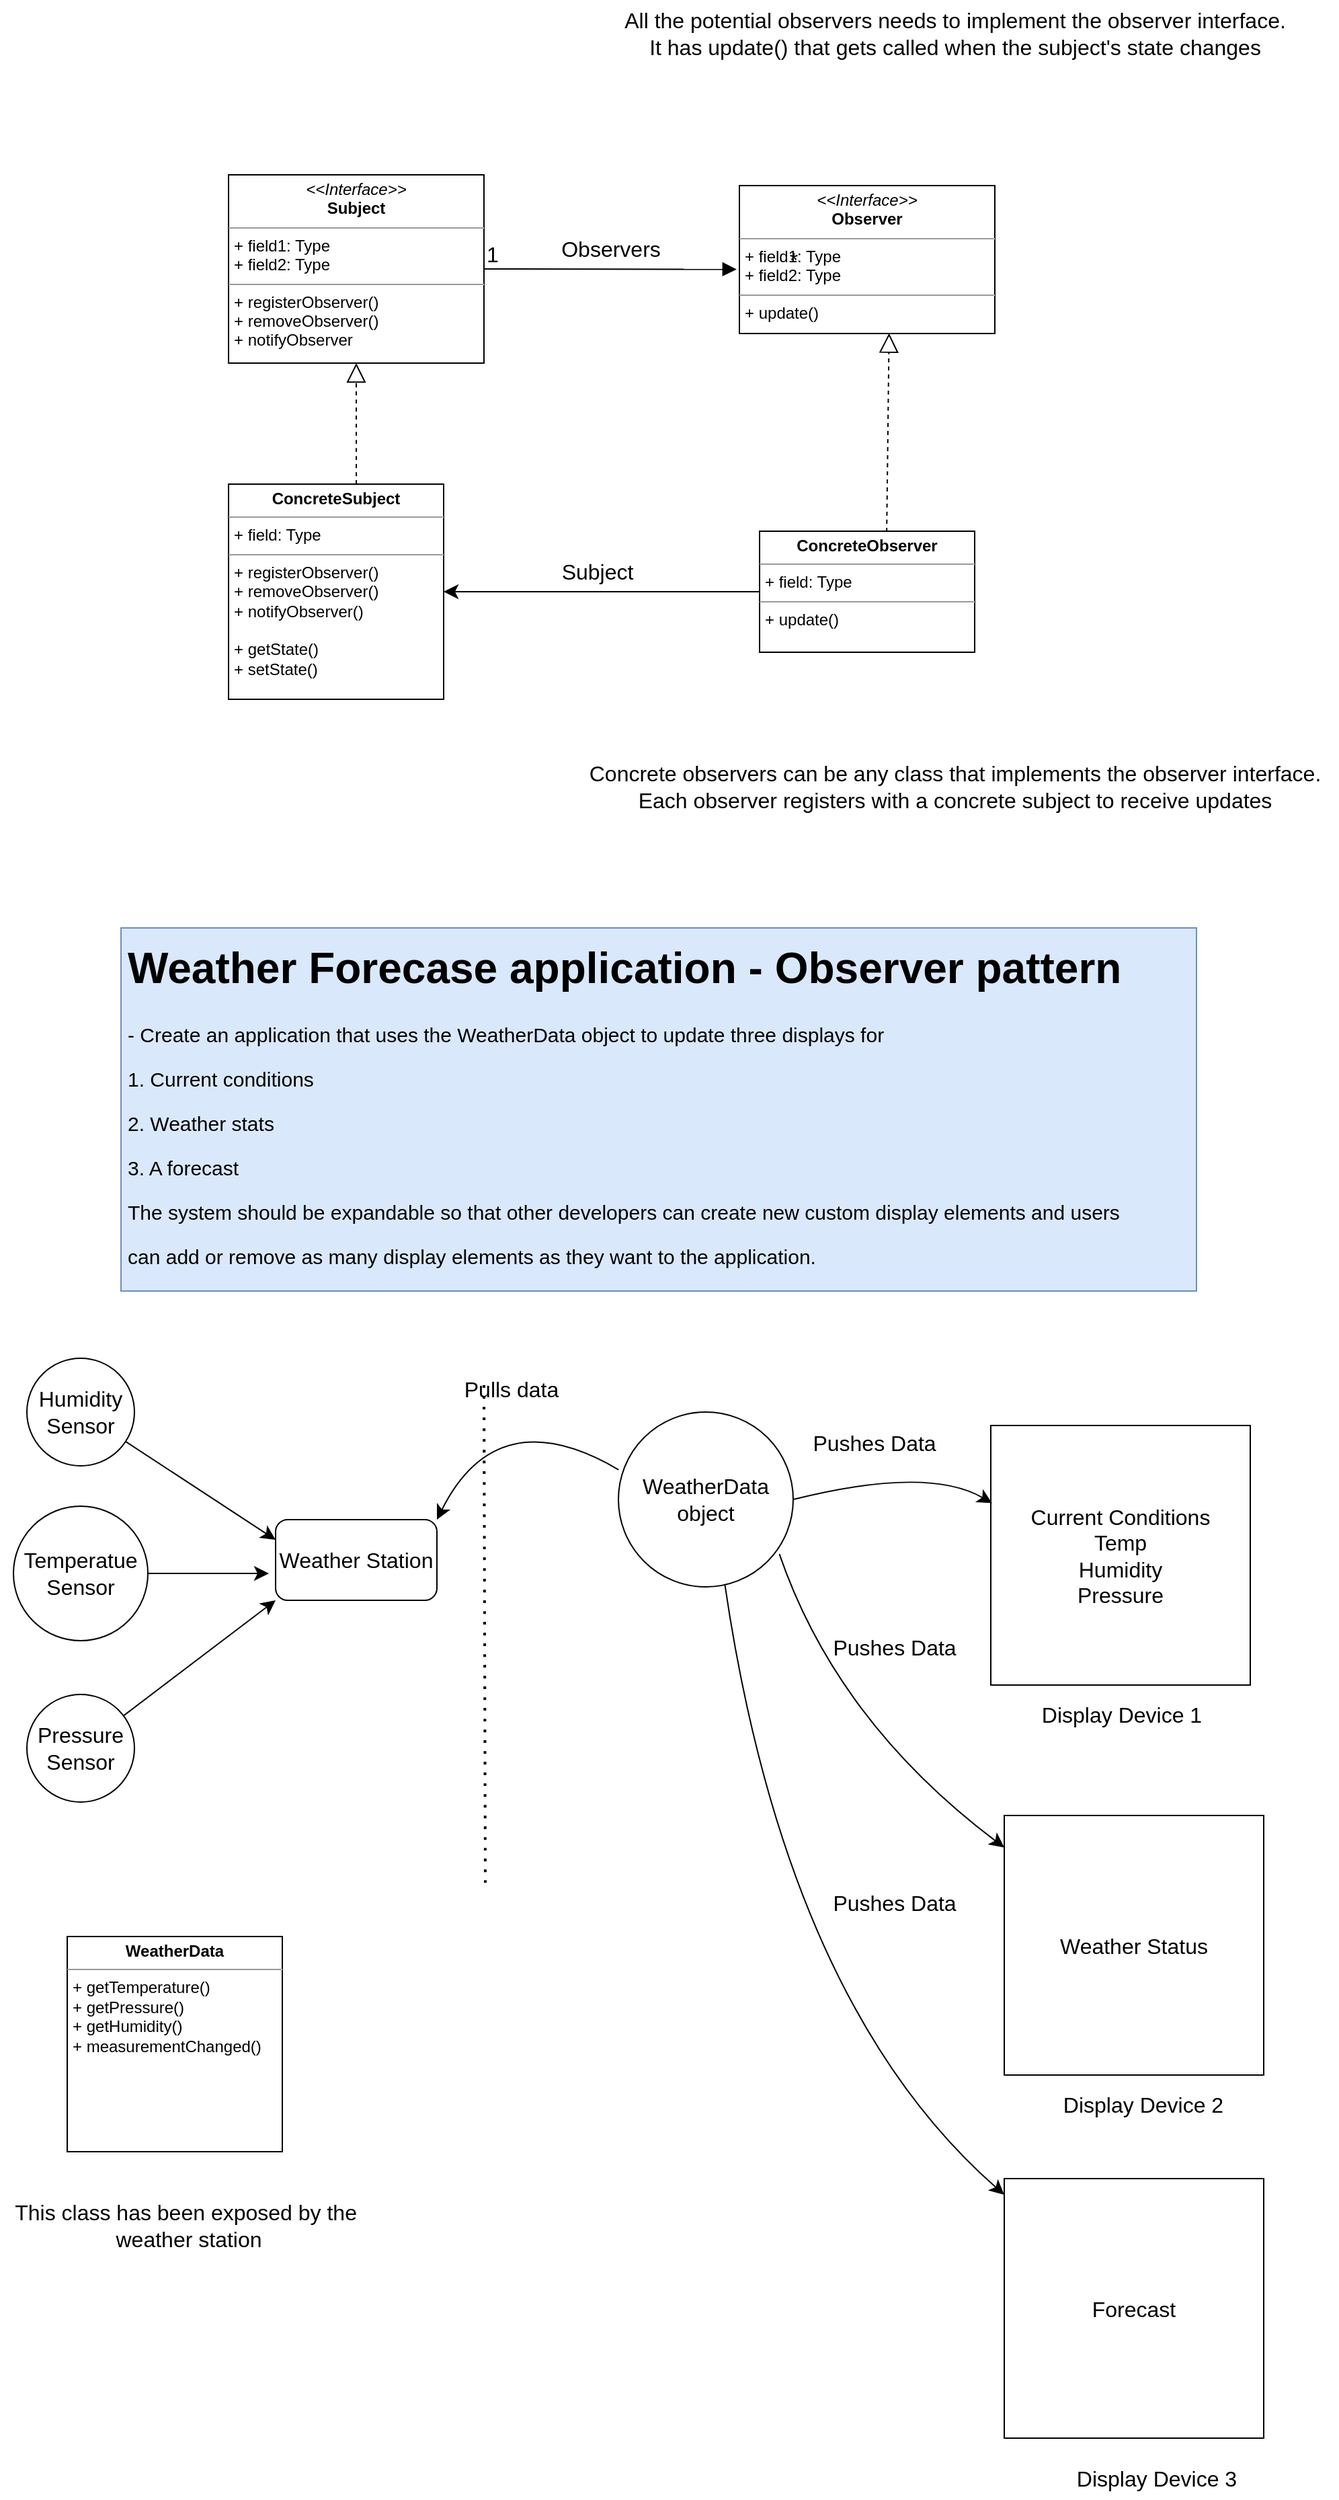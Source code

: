 <mxfile version="21.2.8" type="device">
  <diagram id="C5RBs43oDa-KdzZeNtuy" name="Page-1">
    <mxGraphModel dx="1221" dy="1954" grid="1" gridSize="10" guides="1" tooltips="1" connect="1" arrows="1" fold="1" page="1" pageScale="1" pageWidth="827" pageHeight="1169" math="0" shadow="0">
      <root>
        <mxCell id="WIyWlLk6GJQsqaUBKTNV-0" />
        <mxCell id="WIyWlLk6GJQsqaUBKTNV-1" parent="WIyWlLk6GJQsqaUBKTNV-0" />
        <mxCell id="jA8gvH-j2A2Ros2uG4v_-5" value="&lt;p style=&quot;margin:0px;margin-top:4px;text-align:center;&quot;&gt;&lt;i&gt;&amp;lt;&amp;lt;Interface&amp;gt;&amp;gt;&lt;/i&gt;&lt;br&gt;&lt;b&gt;Subject&lt;/b&gt;&lt;/p&gt;&lt;hr size=&quot;1&quot;&gt;&lt;p style=&quot;margin:0px;margin-left:4px;&quot;&gt;+ field1: Type&lt;br&gt;+ field2: Type&lt;/p&gt;&lt;hr size=&quot;1&quot;&gt;&lt;p style=&quot;margin:0px;margin-left:4px;&quot;&gt;+ registerObserver()&lt;br&gt;+ removeObserver()&lt;/p&gt;&lt;p style=&quot;margin:0px;margin-left:4px;&quot;&gt;+ notifyObserver&lt;/p&gt;" style="verticalAlign=top;align=left;overflow=fill;fontSize=12;fontFamily=Helvetica;html=1;whiteSpace=wrap;" vertex="1" parent="WIyWlLk6GJQsqaUBKTNV-1">
          <mxGeometry x="180" y="80" width="190" height="140" as="geometry" />
        </mxCell>
        <mxCell id="jA8gvH-j2A2Ros2uG4v_-6" value="&lt;p style=&quot;margin:0px;margin-top:4px;text-align:center;&quot;&gt;&lt;i&gt;&amp;lt;&amp;lt;Interface&amp;gt;&amp;gt;&lt;/i&gt;&lt;br&gt;&lt;b&gt;Observer&lt;/b&gt;&lt;/p&gt;&lt;hr size=&quot;1&quot;&gt;&lt;p style=&quot;margin:0px;margin-left:4px;&quot;&gt;+ field1: Type&lt;br&gt;+ field2: Type&lt;/p&gt;&lt;hr size=&quot;1&quot;&gt;&lt;p style=&quot;margin:0px;margin-left:4px;&quot;&gt;+ update()&lt;br&gt;&lt;/p&gt;" style="verticalAlign=top;align=left;overflow=fill;fontSize=12;fontFamily=Helvetica;html=1;whiteSpace=wrap;" vertex="1" parent="WIyWlLk6GJQsqaUBKTNV-1">
          <mxGeometry x="560" y="88" width="190" height="110" as="geometry" />
        </mxCell>
        <mxCell id="jA8gvH-j2A2Ros2uG4v_-7" value="" style="endArrow=block;endFill=1;html=1;edgeStyle=orthogonalEdgeStyle;align=left;verticalAlign=top;rounded=0;fontSize=12;startSize=8;endSize=8;curved=1;entryX=-0.011;entryY=0.566;entryDx=0;entryDy=0;entryPerimeter=0;exitX=1;exitY=0.5;exitDx=0;exitDy=0;" edge="1" parent="WIyWlLk6GJQsqaUBKTNV-1" source="jA8gvH-j2A2Ros2uG4v_-5" target="jA8gvH-j2A2Ros2uG4v_-6">
          <mxGeometry x="-1" relative="1" as="geometry">
            <mxPoint x="380" y="149.5" as="sourcePoint" />
            <mxPoint x="540" y="149.5" as="targetPoint" />
          </mxGeometry>
        </mxCell>
        <mxCell id="jA8gvH-j2A2Ros2uG4v_-8" value="1" style="edgeLabel;resizable=0;html=1;align=left;verticalAlign=bottom;fontSize=16;" connectable="0" vertex="1" parent="jA8gvH-j2A2Ros2uG4v_-7">
          <mxGeometry x="-1" relative="1" as="geometry" />
        </mxCell>
        <mxCell id="jA8gvH-j2A2Ros2uG4v_-9" value="*" style="text;html=1;align=center;verticalAlign=middle;resizable=0;points=[];autosize=1;strokeColor=none;fillColor=none;fontSize=16;" vertex="1" parent="WIyWlLk6GJQsqaUBKTNV-1">
          <mxGeometry x="585" y="128" width="30" height="30" as="geometry" />
        </mxCell>
        <mxCell id="jA8gvH-j2A2Ros2uG4v_-10" value="Observers" style="text;html=1;align=center;verticalAlign=middle;resizable=0;points=[];autosize=1;strokeColor=none;fillColor=none;fontSize=16;" vertex="1" parent="WIyWlLk6GJQsqaUBKTNV-1">
          <mxGeometry x="414" y="120" width="100" height="30" as="geometry" />
        </mxCell>
        <mxCell id="jA8gvH-j2A2Ros2uG4v_-11" value="&lt;p style=&quot;margin:0px;margin-top:4px;text-align:center;&quot;&gt;&lt;b&gt;ConcreteSubject&lt;/b&gt;&lt;/p&gt;&lt;hr size=&quot;1&quot;&gt;&lt;p style=&quot;margin:0px;margin-left:4px;&quot;&gt;+ field: Type&lt;/p&gt;&lt;hr size=&quot;1&quot;&gt;&lt;p style=&quot;margin:0px;margin-left:4px;&quot;&gt;+ registerObserver()&lt;/p&gt;&lt;p style=&quot;margin:0px;margin-left:4px;&quot;&gt;+ removeObserver()&lt;/p&gt;&lt;p style=&quot;margin:0px;margin-left:4px;&quot;&gt;+ notifyObserver()&lt;/p&gt;&lt;p style=&quot;margin:0px;margin-left:4px;&quot;&gt;&lt;br&gt;&lt;/p&gt;&lt;p style=&quot;margin:0px;margin-left:4px;&quot;&gt;+ getState()&lt;/p&gt;&lt;p style=&quot;margin:0px;margin-left:4px;&quot;&gt;+ setState()&lt;/p&gt;" style="verticalAlign=top;align=left;overflow=fill;fontSize=12;fontFamily=Helvetica;html=1;whiteSpace=wrap;" vertex="1" parent="WIyWlLk6GJQsqaUBKTNV-1">
          <mxGeometry x="180" y="310" width="160" height="160" as="geometry" />
        </mxCell>
        <mxCell id="jA8gvH-j2A2Ros2uG4v_-13" style="edgeStyle=none;curved=1;rounded=0;orthogonalLoop=1;jettySize=auto;html=1;fontSize=12;startSize=8;endSize=8;" edge="1" parent="WIyWlLk6GJQsqaUBKTNV-1" source="jA8gvH-j2A2Ros2uG4v_-12" target="jA8gvH-j2A2Ros2uG4v_-11">
          <mxGeometry relative="1" as="geometry" />
        </mxCell>
        <mxCell id="jA8gvH-j2A2Ros2uG4v_-12" value="&lt;p style=&quot;margin:0px;margin-top:4px;text-align:center;&quot;&gt;&lt;b&gt;ConcreteObserver&lt;/b&gt;&lt;/p&gt;&lt;hr size=&quot;1&quot;&gt;&lt;p style=&quot;margin:0px;margin-left:4px;&quot;&gt;+ field: Type&lt;/p&gt;&lt;hr size=&quot;1&quot;&gt;&lt;p style=&quot;margin:0px;margin-left:4px;&quot;&gt;+ update()&lt;/p&gt;" style="verticalAlign=top;align=left;overflow=fill;fontSize=12;fontFamily=Helvetica;html=1;whiteSpace=wrap;" vertex="1" parent="WIyWlLk6GJQsqaUBKTNV-1">
          <mxGeometry x="575" y="345" width="160" height="90" as="geometry" />
        </mxCell>
        <mxCell id="jA8gvH-j2A2Ros2uG4v_-14" value="Subject" style="text;html=1;align=center;verticalAlign=middle;resizable=0;points=[];autosize=1;strokeColor=none;fillColor=none;fontSize=16;" vertex="1" parent="WIyWlLk6GJQsqaUBKTNV-1">
          <mxGeometry x="414" y="360" width="80" height="30" as="geometry" />
        </mxCell>
        <mxCell id="jA8gvH-j2A2Ros2uG4v_-15" value="" style="endArrow=block;dashed=1;endFill=0;endSize=12;html=1;rounded=0;fontSize=12;curved=1;entryX=0.5;entryY=1;entryDx=0;entryDy=0;exitX=0.594;exitY=0;exitDx=0;exitDy=0;exitPerimeter=0;" edge="1" parent="WIyWlLk6GJQsqaUBKTNV-1" source="jA8gvH-j2A2Ros2uG4v_-11" target="jA8gvH-j2A2Ros2uG4v_-5">
          <mxGeometry width="160" relative="1" as="geometry">
            <mxPoint x="330" y="400" as="sourcePoint" />
            <mxPoint x="490" y="400" as="targetPoint" />
          </mxGeometry>
        </mxCell>
        <mxCell id="jA8gvH-j2A2Ros2uG4v_-16" value="" style="endArrow=block;dashed=1;endFill=0;endSize=12;html=1;rounded=0;fontSize=12;curved=1;entryX=0.586;entryY=0.998;entryDx=0;entryDy=0;exitX=0.591;exitY=0.004;exitDx=0;exitDy=0;exitPerimeter=0;entryPerimeter=0;" edge="1" parent="WIyWlLk6GJQsqaUBKTNV-1" source="jA8gvH-j2A2Ros2uG4v_-12" target="jA8gvH-j2A2Ros2uG4v_-6">
          <mxGeometry width="160" relative="1" as="geometry">
            <mxPoint x="670" y="330" as="sourcePoint" />
            <mxPoint x="670" y="240" as="targetPoint" />
          </mxGeometry>
        </mxCell>
        <mxCell id="jA8gvH-j2A2Ros2uG4v_-17" value="All the potential observers needs to implement the observer interface.&lt;br&gt;It has update() that gets called when the subject&#39;s state changes" style="text;html=1;align=center;verticalAlign=middle;resizable=0;points=[];autosize=1;strokeColor=none;fillColor=none;fontSize=16;" vertex="1" parent="WIyWlLk6GJQsqaUBKTNV-1">
          <mxGeometry x="460" y="-50" width="520" height="50" as="geometry" />
        </mxCell>
        <mxCell id="jA8gvH-j2A2Ros2uG4v_-18" value="Concrete observers can be any class that implements the observer interface.&lt;br&gt;Each observer registers with a concrete subject to receive updates" style="text;html=1;align=center;verticalAlign=middle;resizable=0;points=[];autosize=1;strokeColor=none;fillColor=none;fontSize=16;" vertex="1" parent="WIyWlLk6GJQsqaUBKTNV-1">
          <mxGeometry x="435" y="510" width="570" height="50" as="geometry" />
        </mxCell>
        <mxCell id="jA8gvH-j2A2Ros2uG4v_-19" value="&lt;h1&gt;Weather Forecase application - Observer pattern&lt;/h1&gt;&lt;p style=&quot;font-size: 15px;&quot;&gt;&lt;font style=&quot;font-size: 15px;&quot;&gt;- Create an application that uses the WeatherData object to update three displays for&amp;nbsp;&lt;/font&gt;&lt;/p&gt;&lt;p style=&quot;font-size: 15px;&quot;&gt;&lt;font style=&quot;font-size: 15px;&quot;&gt;1. Current conditions&lt;/font&gt;&lt;/p&gt;&lt;p style=&quot;font-size: 15px;&quot;&gt;&lt;font style=&quot;font-size: 15px;&quot;&gt;2. Weather stats&lt;/font&gt;&lt;/p&gt;&lt;p style=&quot;font-size: 15px;&quot;&gt;&lt;font style=&quot;font-size: 15px;&quot;&gt;3. A forecast&lt;/font&gt;&lt;/p&gt;&lt;p style=&quot;font-size: 15px;&quot;&gt;&lt;font style=&quot;font-size: 15px;&quot;&gt;The system should be expandable so that other developers can create new custom display elements and users&amp;nbsp;&lt;/font&gt;&lt;/p&gt;&lt;p style=&quot;font-size: 15px;&quot;&gt;&lt;font style=&quot;font-size: 15px;&quot;&gt;can add or remove as many display elements as they want to the application.&lt;/font&gt;&lt;/p&gt;" style="text;html=1;strokeColor=#6c8ebf;fillColor=#dae8fc;spacing=5;spacingTop=-20;whiteSpace=wrap;overflow=hidden;rounded=0;fontSize=16;" vertex="1" parent="WIyWlLk6GJQsqaUBKTNV-1">
          <mxGeometry x="100" y="640" width="800" height="270" as="geometry" />
        </mxCell>
        <mxCell id="jA8gvH-j2A2Ros2uG4v_-20" value="Weather Station" style="rounded=1;whiteSpace=wrap;html=1;fontSize=16;" vertex="1" parent="WIyWlLk6GJQsqaUBKTNV-1">
          <mxGeometry x="215" y="1080" width="120" height="60" as="geometry" />
        </mxCell>
        <mxCell id="jA8gvH-j2A2Ros2uG4v_-24" style="edgeStyle=none;curved=1;rounded=0;orthogonalLoop=1;jettySize=auto;html=1;entryX=0;entryY=0.25;entryDx=0;entryDy=0;fontSize=12;startSize=8;endSize=8;" edge="1" parent="WIyWlLk6GJQsqaUBKTNV-1" source="jA8gvH-j2A2Ros2uG4v_-21" target="jA8gvH-j2A2Ros2uG4v_-20">
          <mxGeometry relative="1" as="geometry" />
        </mxCell>
        <mxCell id="jA8gvH-j2A2Ros2uG4v_-21" value="Humidity Sensor" style="ellipse;whiteSpace=wrap;html=1;aspect=fixed;fontSize=16;" vertex="1" parent="WIyWlLk6GJQsqaUBKTNV-1">
          <mxGeometry x="30" y="960" width="80" height="80" as="geometry" />
        </mxCell>
        <mxCell id="jA8gvH-j2A2Ros2uG4v_-25" style="edgeStyle=none;curved=1;rounded=0;orthogonalLoop=1;jettySize=auto;html=1;fontSize=12;startSize=8;endSize=8;" edge="1" parent="WIyWlLk6GJQsqaUBKTNV-1" source="jA8gvH-j2A2Ros2uG4v_-22">
          <mxGeometry relative="1" as="geometry">
            <mxPoint x="210" y="1120" as="targetPoint" />
          </mxGeometry>
        </mxCell>
        <mxCell id="jA8gvH-j2A2Ros2uG4v_-22" value="Temperatue&lt;br&gt;Sensor" style="ellipse;whiteSpace=wrap;html=1;aspect=fixed;fontSize=16;" vertex="1" parent="WIyWlLk6GJQsqaUBKTNV-1">
          <mxGeometry x="20" y="1070" width="100" height="100" as="geometry" />
        </mxCell>
        <mxCell id="jA8gvH-j2A2Ros2uG4v_-26" style="edgeStyle=none;curved=1;rounded=0;orthogonalLoop=1;jettySize=auto;html=1;entryX=0;entryY=1;entryDx=0;entryDy=0;fontSize=12;startSize=8;endSize=8;" edge="1" parent="WIyWlLk6GJQsqaUBKTNV-1" source="jA8gvH-j2A2Ros2uG4v_-23" target="jA8gvH-j2A2Ros2uG4v_-20">
          <mxGeometry relative="1" as="geometry" />
        </mxCell>
        <mxCell id="jA8gvH-j2A2Ros2uG4v_-23" value="Pressure Sensor" style="ellipse;whiteSpace=wrap;html=1;aspect=fixed;fontSize=16;" vertex="1" parent="WIyWlLk6GJQsqaUBKTNV-1">
          <mxGeometry x="30" y="1210" width="80" height="80" as="geometry" />
        </mxCell>
        <mxCell id="jA8gvH-j2A2Ros2uG4v_-28" value="" style="endArrow=none;dashed=1;html=1;dashPattern=1 3;strokeWidth=2;rounded=0;fontSize=12;startSize=8;endSize=8;curved=1;" edge="1" parent="WIyWlLk6GJQsqaUBKTNV-1">
          <mxGeometry width="50" height="50" relative="1" as="geometry">
            <mxPoint x="371" y="1350" as="sourcePoint" />
            <mxPoint x="370" y="980" as="targetPoint" />
          </mxGeometry>
        </mxCell>
        <mxCell id="jA8gvH-j2A2Ros2uG4v_-30" value="WeatherData object" style="ellipse;whiteSpace=wrap;html=1;aspect=fixed;fontSize=16;" vertex="1" parent="WIyWlLk6GJQsqaUBKTNV-1">
          <mxGeometry x="470" y="1000" width="130" height="130" as="geometry" />
        </mxCell>
        <mxCell id="jA8gvH-j2A2Ros2uG4v_-32" value="" style="endArrow=classic;html=1;rounded=0;fontSize=12;startSize=8;endSize=8;curved=1;exitX=0.001;exitY=0.33;exitDx=0;exitDy=0;exitPerimeter=0;entryX=1;entryY=0;entryDx=0;entryDy=0;" edge="1" parent="WIyWlLk6GJQsqaUBKTNV-1" source="jA8gvH-j2A2Ros2uG4v_-30" target="jA8gvH-j2A2Ros2uG4v_-20">
          <mxGeometry width="50" height="50" relative="1" as="geometry">
            <mxPoint x="420" y="940" as="sourcePoint" />
            <mxPoint x="470" y="890" as="targetPoint" />
            <Array as="points">
              <mxPoint x="380" y="990" />
            </Array>
          </mxGeometry>
        </mxCell>
        <mxCell id="jA8gvH-j2A2Ros2uG4v_-33" value="Pulls data" style="text;html=1;align=center;verticalAlign=middle;resizable=0;points=[];autosize=1;strokeColor=none;fillColor=none;fontSize=16;" vertex="1" parent="WIyWlLk6GJQsqaUBKTNV-1">
          <mxGeometry x="345" y="968" width="90" height="30" as="geometry" />
        </mxCell>
        <mxCell id="jA8gvH-j2A2Ros2uG4v_-34" value="Current Conditions&lt;br&gt;Temp&lt;br&gt;Humidity&lt;br&gt;Pressure" style="whiteSpace=wrap;html=1;aspect=fixed;fontSize=16;" vertex="1" parent="WIyWlLk6GJQsqaUBKTNV-1">
          <mxGeometry x="747" y="1010" width="193" height="193" as="geometry" />
        </mxCell>
        <mxCell id="jA8gvH-j2A2Ros2uG4v_-35" value="Display Device 1" style="text;html=1;align=center;verticalAlign=middle;resizable=0;points=[];autosize=1;strokeColor=none;fillColor=none;fontSize=16;" vertex="1" parent="WIyWlLk6GJQsqaUBKTNV-1">
          <mxGeometry x="773.5" y="1210" width="140" height="30" as="geometry" />
        </mxCell>
        <mxCell id="jA8gvH-j2A2Ros2uG4v_-36" value="Weather Status" style="whiteSpace=wrap;html=1;aspect=fixed;fontSize=16;" vertex="1" parent="WIyWlLk6GJQsqaUBKTNV-1">
          <mxGeometry x="757" y="1300" width="193" height="193" as="geometry" />
        </mxCell>
        <mxCell id="jA8gvH-j2A2Ros2uG4v_-37" value="Forecast" style="whiteSpace=wrap;html=1;aspect=fixed;fontSize=16;" vertex="1" parent="WIyWlLk6GJQsqaUBKTNV-1">
          <mxGeometry x="757" y="1570" width="193" height="193" as="geometry" />
        </mxCell>
        <mxCell id="jA8gvH-j2A2Ros2uG4v_-38" value="Display Device 2" style="text;html=1;align=center;verticalAlign=middle;resizable=0;points=[];autosize=1;strokeColor=none;fillColor=none;fontSize=16;" vertex="1" parent="WIyWlLk6GJQsqaUBKTNV-1">
          <mxGeometry x="790" y="1500" width="140" height="30" as="geometry" />
        </mxCell>
        <mxCell id="jA8gvH-j2A2Ros2uG4v_-39" value="Display Device 3" style="text;html=1;align=center;verticalAlign=middle;resizable=0;points=[];autosize=1;strokeColor=none;fillColor=none;fontSize=16;" vertex="1" parent="WIyWlLk6GJQsqaUBKTNV-1">
          <mxGeometry x="800" y="1778" width="140" height="30" as="geometry" />
        </mxCell>
        <mxCell id="jA8gvH-j2A2Ros2uG4v_-40" value="" style="endArrow=classic;html=1;rounded=0;fontSize=12;startSize=8;endSize=8;curved=1;exitX=1;exitY=0.5;exitDx=0;exitDy=0;entryX=0.005;entryY=0.299;entryDx=0;entryDy=0;entryPerimeter=0;" edge="1" parent="WIyWlLk6GJQsqaUBKTNV-1" source="jA8gvH-j2A2Ros2uG4v_-30" target="jA8gvH-j2A2Ros2uG4v_-34">
          <mxGeometry width="50" height="50" relative="1" as="geometry">
            <mxPoint x="787.5" y="933" as="sourcePoint" />
            <mxPoint x="652.5" y="970" as="targetPoint" />
            <Array as="points">
              <mxPoint x="700" y="1040" />
            </Array>
          </mxGeometry>
        </mxCell>
        <mxCell id="jA8gvH-j2A2Ros2uG4v_-41" value="" style="endArrow=classic;html=1;rounded=0;fontSize=12;startSize=8;endSize=8;curved=1;exitX=0.921;exitY=0.812;exitDx=0;exitDy=0;exitPerimeter=0;" edge="1" parent="WIyWlLk6GJQsqaUBKTNV-1" source="jA8gvH-j2A2Ros2uG4v_-30" target="jA8gvH-j2A2Ros2uG4v_-36">
          <mxGeometry width="50" height="50" relative="1" as="geometry">
            <mxPoint x="722.5" y="1283" as="sourcePoint" />
            <mxPoint x="587.5" y="1320" as="targetPoint" />
            <Array as="points">
              <mxPoint x="632.5" y="1230" />
            </Array>
          </mxGeometry>
        </mxCell>
        <mxCell id="jA8gvH-j2A2Ros2uG4v_-42" value="" style="endArrow=classic;html=1;rounded=0;fontSize=12;startSize=8;endSize=8;curved=1;exitX=0.609;exitY=0.986;exitDx=0;exitDy=0;exitPerimeter=0;" edge="1" parent="WIyWlLk6GJQsqaUBKTNV-1" source="jA8gvH-j2A2Ros2uG4v_-30" target="jA8gvH-j2A2Ros2uG4v_-37">
          <mxGeometry width="50" height="50" relative="1" as="geometry">
            <mxPoint x="685" y="1493" as="sourcePoint" />
            <mxPoint x="550" y="1530" as="targetPoint" />
            <Array as="points">
              <mxPoint x="595" y="1440" />
            </Array>
          </mxGeometry>
        </mxCell>
        <mxCell id="jA8gvH-j2A2Ros2uG4v_-43" value="Pushes Data" style="text;html=1;align=center;verticalAlign=middle;resizable=0;points=[];autosize=1;strokeColor=none;fillColor=none;fontSize=16;" vertex="1" parent="WIyWlLk6GJQsqaUBKTNV-1">
          <mxGeometry x="600" y="1008" width="120" height="30" as="geometry" />
        </mxCell>
        <mxCell id="jA8gvH-j2A2Ros2uG4v_-44" value="Pushes Data" style="text;html=1;align=center;verticalAlign=middle;resizable=0;points=[];autosize=1;strokeColor=none;fillColor=none;fontSize=16;" vertex="1" parent="WIyWlLk6GJQsqaUBKTNV-1">
          <mxGeometry x="615" y="1160" width="120" height="30" as="geometry" />
        </mxCell>
        <mxCell id="jA8gvH-j2A2Ros2uG4v_-45" value="Pushes Data" style="text;html=1;align=center;verticalAlign=middle;resizable=0;points=[];autosize=1;strokeColor=none;fillColor=none;fontSize=16;" vertex="1" parent="WIyWlLk6GJQsqaUBKTNV-1">
          <mxGeometry x="615" y="1350" width="120" height="30" as="geometry" />
        </mxCell>
        <mxCell id="jA8gvH-j2A2Ros2uG4v_-46" value="&lt;p style=&quot;margin:0px;margin-top:4px;text-align:center;&quot;&gt;&lt;b&gt;WeatherData&lt;/b&gt;&lt;/p&gt;&lt;hr size=&quot;1&quot;&gt;&lt;p style=&quot;margin:0px;margin-left:4px;&quot;&gt;&lt;/p&gt;&lt;p style=&quot;margin:0px;margin-left:4px;&quot;&gt;+ getTemperature()&lt;/p&gt;&lt;p style=&quot;margin:0px;margin-left:4px;&quot;&gt;+ getPressure()&lt;/p&gt;&lt;p style=&quot;margin:0px;margin-left:4px;&quot;&gt;+ getHumidity()&lt;/p&gt;&lt;p style=&quot;margin:0px;margin-left:4px;&quot;&gt;+ measurementChanged()&lt;/p&gt;" style="verticalAlign=top;align=left;overflow=fill;fontSize=12;fontFamily=Helvetica;html=1;whiteSpace=wrap;" vertex="1" parent="WIyWlLk6GJQsqaUBKTNV-1">
          <mxGeometry x="60" y="1390" width="160" height="160" as="geometry" />
        </mxCell>
        <mxCell id="jA8gvH-j2A2Ros2uG4v_-47" value="This class has been exposed by the&amp;nbsp;&lt;br&gt;weather station" style="text;html=1;align=center;verticalAlign=middle;resizable=0;points=[];autosize=1;strokeColor=none;fillColor=none;fontSize=16;" vertex="1" parent="WIyWlLk6GJQsqaUBKTNV-1">
          <mxGeometry x="10" y="1580" width="280" height="50" as="geometry" />
        </mxCell>
      </root>
    </mxGraphModel>
  </diagram>
</mxfile>
